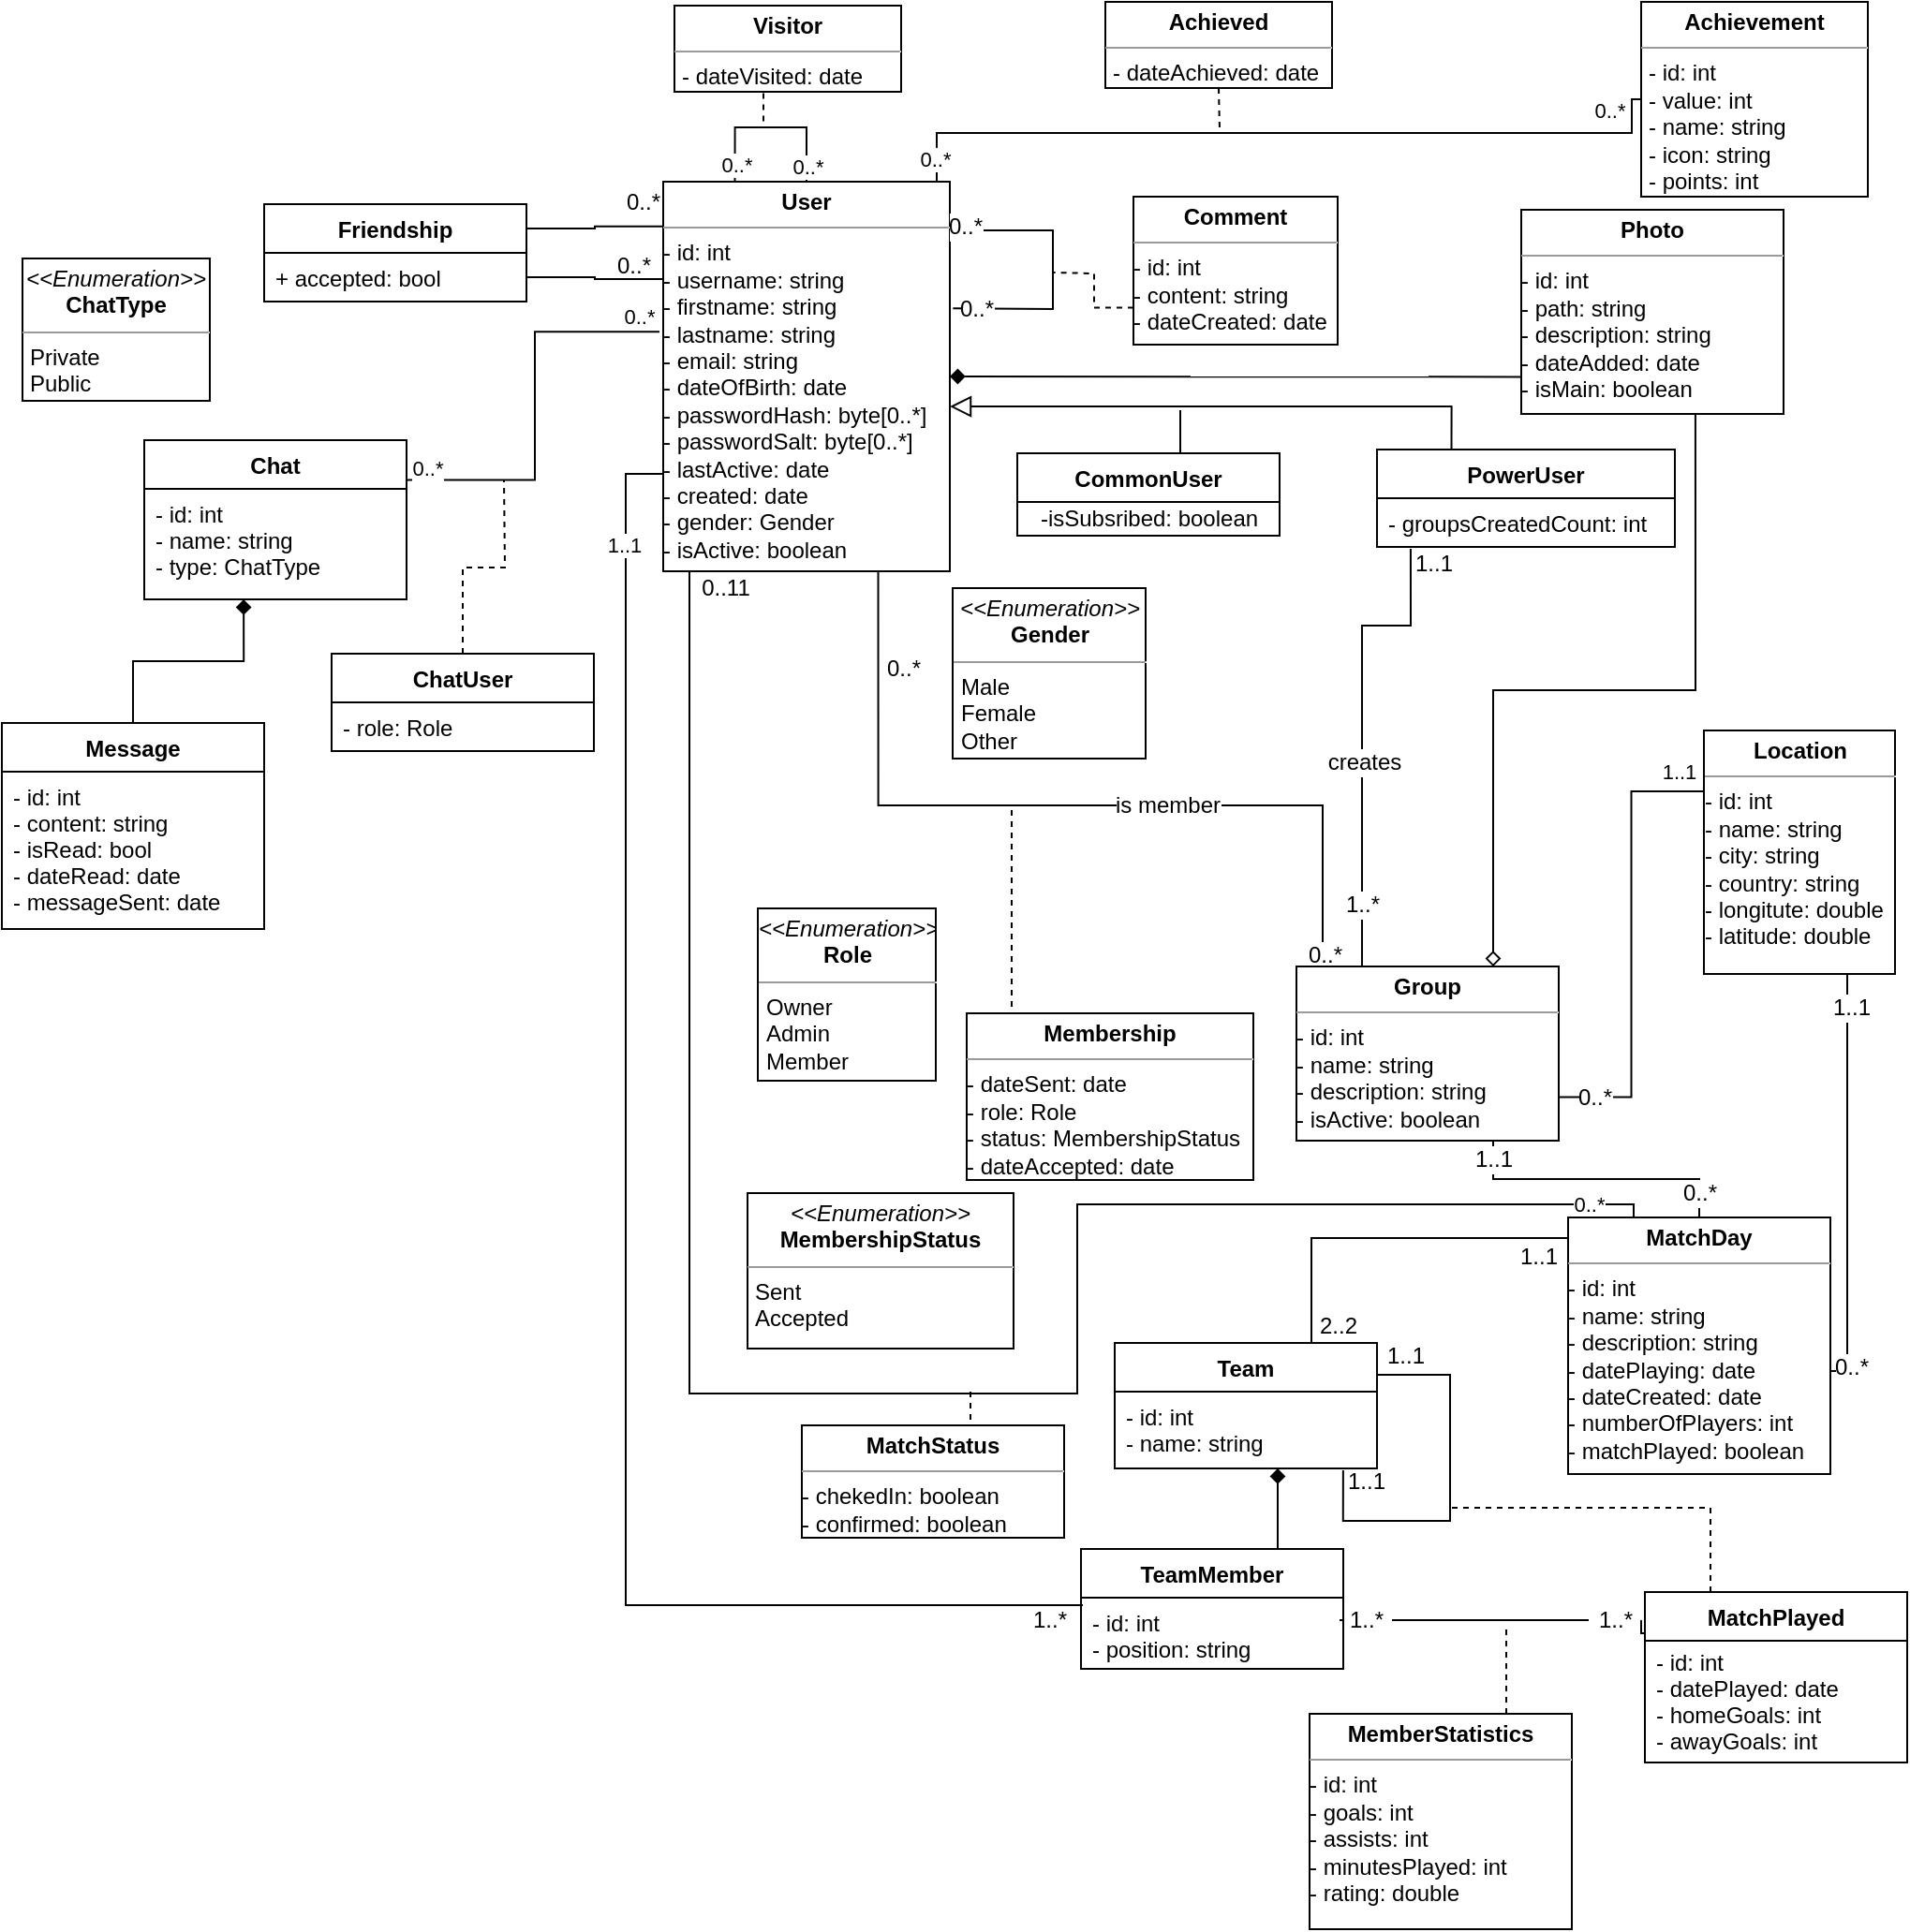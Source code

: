 <mxfile version="14.6.13" type="device"><diagram id="FY3O1rqgRHZ-HHO-lDB7" name="Page-1"><mxGraphModel dx="2272" dy="794" grid="0" gridSize="10" guides="1" tooltips="1" connect="1" arrows="1" fold="1" page="1" pageScale="1" pageWidth="850" pageHeight="1100" math="0" shadow="0"><root><mxCell id="0"/><mxCell id="1" parent="0"/><mxCell id="IOrW-RogzKWZbnQOBBHz-28" style="edgeStyle=orthogonalEdgeStyle;rounded=0;orthogonalLoop=1;jettySize=auto;html=1;exitX=1;exitY=0.5;exitDx=0;exitDy=0;entryX=0;entryY=0.818;entryDx=0;entryDy=0;endArrow=none;endFill=0;startArrow=diamond;startFill=1;entryPerimeter=0;" parent="1" source="IOrW-RogzKWZbnQOBBHz-13" target="IOrW-RogzKWZbnQOBBHz-14" edge="1"><mxGeometry relative="1" as="geometry"><Array as="points"><mxPoint x="534" y="208"/></Array></mxGeometry></mxCell><mxCell id="IOrW-RogzKWZbnQOBBHz-38" style="edgeStyle=orthogonalEdgeStyle;rounded=0;orthogonalLoop=1;jettySize=auto;html=1;exitX=0.75;exitY=1;exitDx=0;exitDy=0;entryX=0;entryY=0.25;entryDx=0;entryDy=0;startArrow=none;startFill=0;endArrow=none;endFill=0;" parent="1" source="IOrW-RogzKWZbnQOBBHz-13" target="IOrW-RogzKWZbnQOBBHz-20" edge="1"><mxGeometry relative="1" as="geometry"><Array as="points"><mxPoint x="191" y="437"/><mxPoint x="428" y="437"/><mxPoint x="428" y="546"/></Array></mxGeometry></mxCell><mxCell id="IOrW-RogzKWZbnQOBBHz-43" value="0..*" style="text;html=1;align=center;verticalAlign=middle;resizable=0;points=[];labelBackgroundColor=#ffffff;" parent="IOrW-RogzKWZbnQOBBHz-38" vertex="1" connectable="0"><mxGeometry x="-0.858" y="2" relative="1" as="geometry"><mxPoint x="11" y="17" as="offset"/></mxGeometry></mxCell><mxCell id="IOrW-RogzKWZbnQOBBHz-44" value="0..*" style="text;html=1;align=center;verticalAlign=middle;resizable=0;points=[];labelBackgroundColor=#ffffff;" parent="IOrW-RogzKWZbnQOBBHz-38" vertex="1" connectable="0"><mxGeometry x="0.818" y="1" relative="1" as="geometry"><mxPoint as="offset"/></mxGeometry></mxCell><mxCell id="IOrW-RogzKWZbnQOBBHz-45" value="is member" style="text;html=1;align=center;verticalAlign=middle;resizable=0;points=[];labelBackgroundColor=#ffffff;" parent="IOrW-RogzKWZbnQOBBHz-38" vertex="1" connectable="0"><mxGeometry x="0.463" y="-3" relative="1" as="geometry"><mxPoint x="-75.8" y="-3" as="offset"/></mxGeometry></mxCell><mxCell id="IOrW-RogzKWZbnQOBBHz-39" style="edgeStyle=orthogonalEdgeStyle;rounded=0;orthogonalLoop=1;jettySize=auto;html=1;exitX=0.113;exitY=1.038;exitDx=0;exitDy=0;entryX=0.25;entryY=0;entryDx=0;entryDy=0;startArrow=none;startFill=0;endArrow=none;endFill=0;exitPerimeter=0;" parent="1" source="EjfehpMQGqKdxgNKdaIq-21" target="IOrW-RogzKWZbnQOBBHz-20" edge="1"><mxGeometry relative="1" as="geometry"><Array as="points"><mxPoint x="475" y="341"/><mxPoint x="449" y="341"/></Array></mxGeometry></mxCell><mxCell id="IOrW-RogzKWZbnQOBBHz-40" value="1..1" style="text;html=1;align=center;verticalAlign=middle;resizable=0;points=[];labelBackgroundColor=#ffffff;" parent="IOrW-RogzKWZbnQOBBHz-39" vertex="1" connectable="0"><mxGeometry x="-0.674" y="1" relative="1" as="geometry"><mxPoint x="10.99" y="-33" as="offset"/></mxGeometry></mxCell><mxCell id="IOrW-RogzKWZbnQOBBHz-41" value="1..*" style="text;html=1;align=center;verticalAlign=middle;resizable=0;points=[];labelBackgroundColor=#ffffff;" parent="IOrW-RogzKWZbnQOBBHz-39" vertex="1" connectable="0"><mxGeometry x="0.734" relative="1" as="geometry"><mxPoint as="offset"/></mxGeometry></mxCell><mxCell id="IOrW-RogzKWZbnQOBBHz-42" value="creates" style="text;html=1;align=center;verticalAlign=middle;resizable=0;points=[];labelBackgroundColor=#ffffff;" parent="IOrW-RogzKWZbnQOBBHz-39" vertex="1" connectable="0"><mxGeometry x="0.167" y="2" relative="1" as="geometry"><mxPoint x="-1" y="-6" as="offset"/></mxGeometry></mxCell><mxCell id="cc0zUjOep0rZn8zbWgje-24" style="edgeStyle=orthogonalEdgeStyle;rounded=0;orthogonalLoop=1;jettySize=auto;html=1;exitX=0.25;exitY=1;exitDx=0;exitDy=0;entryX=0.25;entryY=0;entryDx=0;entryDy=0;endArrow=none;endFill=0;" parent="1" source="IOrW-RogzKWZbnQOBBHz-13" target="IOrW-RogzKWZbnQOBBHz-24" edge="1"><mxGeometry relative="1" as="geometry"><Array as="points"><mxPoint x="90" y="312"/><mxPoint x="90" y="751"/><mxPoint x="297" y="751"/><mxPoint x="297" y="650"/><mxPoint x="594" y="650"/></Array></mxGeometry></mxCell><mxCell id="dDyWl_CaQprFL_Gee-Jl-3" value="0..*" style="edgeLabel;html=1;align=center;verticalAlign=middle;resizable=0;points=[];" parent="cc0zUjOep0rZn8zbWgje-24" vertex="1" connectable="0"><mxGeometry x="0.942" relative="1" as="geometry"><mxPoint as="offset"/></mxGeometry></mxCell><mxCell id="u44BVIiE9s78wWU0DXI4-4" style="edgeStyle=orthogonalEdgeStyle;rounded=0;orthogonalLoop=1;jettySize=auto;html=1;exitX=0.25;exitY=0;exitDx=0;exitDy=0;entryX=0.5;entryY=0;entryDx=0;entryDy=0;endArrow=none;endFill=0;" parent="1" source="IOrW-RogzKWZbnQOBBHz-13" target="IOrW-RogzKWZbnQOBBHz-13" edge="1"><mxGeometry relative="1" as="geometry"><mxPoint x="114" y="72" as="targetPoint"/><Array as="points"><mxPoint x="114" y="75"/><mxPoint x="153" y="75"/></Array></mxGeometry></mxCell><mxCell id="u44BVIiE9s78wWU0DXI4-5" value="0..*" style="edgeLabel;html=1;align=center;verticalAlign=middle;resizable=0;points=[];" parent="u44BVIiE9s78wWU0DXI4-4" vertex="1" connectable="0"><mxGeometry x="-0.818" relative="1" as="geometry"><mxPoint as="offset"/></mxGeometry></mxCell><mxCell id="u44BVIiE9s78wWU0DXI4-6" value="0..*" style="edgeLabel;html=1;align=center;verticalAlign=middle;resizable=0;points=[];" parent="u44BVIiE9s78wWU0DXI4-4" vertex="1" connectable="0"><mxGeometry x="0.824" relative="1" as="geometry"><mxPoint as="offset"/></mxGeometry></mxCell><mxCell id="u44BVIiE9s78wWU0DXI4-10" style="edgeStyle=orthogonalEdgeStyle;rounded=0;orthogonalLoop=1;jettySize=auto;html=1;exitX=1;exitY=0;exitDx=0;exitDy=0;entryX=0;entryY=0.5;entryDx=0;entryDy=0;endArrow=none;endFill=0;" parent="1" source="IOrW-RogzKWZbnQOBBHz-13" target="u44BVIiE9s78wWU0DXI4-9" edge="1"><mxGeometry relative="1" as="geometry"><Array as="points"><mxPoint x="222" y="104"/><mxPoint x="222" y="78"/><mxPoint x="593" y="78"/></Array></mxGeometry></mxCell><mxCell id="u44BVIiE9s78wWU0DXI4-11" value="0..*" style="edgeLabel;html=1;align=center;verticalAlign=middle;resizable=0;points=[];" parent="u44BVIiE9s78wWU0DXI4-10" vertex="1" connectable="0"><mxGeometry x="0.948" relative="1" as="geometry"><mxPoint x="-12" as="offset"/></mxGeometry></mxCell><mxCell id="u44BVIiE9s78wWU0DXI4-12" value="0..*" style="edgeLabel;html=1;align=center;verticalAlign=middle;resizable=0;points=[];" parent="u44BVIiE9s78wWU0DXI4-10" vertex="1" connectable="0"><mxGeometry x="-0.911" y="1" relative="1" as="geometry"><mxPoint as="offset"/></mxGeometry></mxCell><mxCell id="dDyWl_CaQprFL_Gee-Jl-4" style="edgeStyle=orthogonalEdgeStyle;rounded=0;orthogonalLoop=1;jettySize=auto;html=1;exitX=0;exitY=0.75;exitDx=0;exitDy=0;entryX=0.007;entryY=0.105;entryDx=0;entryDy=0;entryPerimeter=0;endArrow=none;endFill=0;" parent="1" source="IOrW-RogzKWZbnQOBBHz-13" target="cc0zUjOep0rZn8zbWgje-20" edge="1"><mxGeometry relative="1" as="geometry"/></mxCell><mxCell id="dDyWl_CaQprFL_Gee-Jl-5" value="1..1" style="edgeLabel;html=1;align=center;verticalAlign=middle;resizable=0;points=[];" parent="dDyWl_CaQprFL_Gee-Jl-4" vertex="1" connectable="0"><mxGeometry x="-0.866" y="-1" relative="1" as="geometry"><mxPoint as="offset"/></mxGeometry></mxCell><mxCell id="IOrW-RogzKWZbnQOBBHz-13" value="&lt;p style=&quot;margin: 0px ; margin-top: 4px ; text-align: center&quot;&gt;&lt;b&gt;User&lt;/b&gt;&lt;/p&gt;&lt;hr size=&quot;1&quot;&gt;&lt;div style=&quot;height: 2px&quot;&gt;- id: int&lt;br&gt;- username: string&lt;br&gt;- firstname: string&lt;br&gt;- lastname: string&lt;br&gt;- email: string&lt;br&gt;- dateOfBirth: date&lt;br&gt;- passwordHash: byte[0..*]&lt;br&gt;- passwordSalt: byte[0..*]&lt;br&gt;- lastActive: date&lt;br&gt;- created: date&lt;br&gt;- gender: Gender&lt;br&gt;- isActive: boolean&lt;/div&gt;" style="verticalAlign=top;align=left;overflow=fill;fontSize=12;fontFamily=Helvetica;html=1;" parent="1" vertex="1"><mxGeometry x="76" y="104" width="153" height="208" as="geometry"/></mxCell><mxCell id="IOrW-RogzKWZbnQOBBHz-14" value="&lt;p style=&quot;margin: 0px ; margin-top: 4px ; text-align: center&quot;&gt;&lt;b&gt;Photo&lt;/b&gt;&lt;/p&gt;&lt;hr size=&quot;1&quot;&gt;&lt;div style=&quot;height: 2px&quot;&gt;- id: int&lt;br&gt;- path: string&lt;br&gt;- description: string&lt;br&gt;- dateAdded: date&lt;br&gt;- isMain: boolean&lt;/div&gt;" style="verticalAlign=top;align=left;overflow=fill;fontSize=12;fontFamily=Helvetica;html=1;" parent="1" vertex="1"><mxGeometry x="534" y="119" width="140" height="109" as="geometry"/></mxCell><mxCell id="IOrW-RogzKWZbnQOBBHz-46" style="edgeStyle=orthogonalEdgeStyle;rounded=0;orthogonalLoop=1;jettySize=auto;html=1;exitX=0.5;exitY=0;exitDx=0;exitDy=0;startArrow=none;startFill=0;endArrow=none;endFill=0;dashed=1;" parent="1" source="IOrW-RogzKWZbnQOBBHz-16" edge="1"><mxGeometry relative="1" as="geometry"><mxPoint x="262" y="438" as="targetPoint"/><Array as="points"><mxPoint x="262" y="628"/><mxPoint x="262" y="438"/></Array></mxGeometry></mxCell><mxCell id="IOrW-RogzKWZbnQOBBHz-16" value="&lt;p style=&quot;margin: 0px ; margin-top: 4px ; text-align: center&quot;&gt;&lt;b&gt;Membership&lt;/b&gt;&lt;/p&gt;&lt;hr size=&quot;1&quot;&gt;&lt;div style=&quot;height: 2px&quot;&gt;- dateSent: date&lt;br&gt;- role: Role&lt;br&gt;- status: MembershipStatus&lt;br&gt;- dateAccepted: date&lt;/div&gt;&lt;div style=&quot;height: 2px&quot;&gt;&lt;br&gt;&lt;/div&gt;" style="verticalAlign=top;align=left;overflow=fill;fontSize=12;fontFamily=Helvetica;html=1;" parent="1" vertex="1"><mxGeometry x="238" y="548" width="153" height="89" as="geometry"/></mxCell><mxCell id="IOrW-RogzKWZbnQOBBHz-17" value="&lt;p style=&quot;margin: 0px ; margin-top: 4px ; text-align: center&quot;&gt;&lt;i&gt;&amp;lt;&amp;lt;Enumeration&amp;gt;&amp;gt;&lt;/i&gt;&lt;br&gt;&lt;b&gt;MembershipStatus&lt;/b&gt;&lt;/p&gt;&lt;hr size=&quot;1&quot;&gt;&lt;p style=&quot;margin: 0px ; margin-left: 4px&quot;&gt;Sent&lt;br&gt;Accepted&lt;/p&gt;" style="verticalAlign=top;align=left;overflow=fill;fontSize=12;fontFamily=Helvetica;html=1;" parent="1" vertex="1"><mxGeometry x="121" y="644" width="142" height="83" as="geometry"/></mxCell><mxCell id="IOrW-RogzKWZbnQOBBHz-18" value="&lt;p style=&quot;margin: 0px ; margin-top: 4px ; text-align: center&quot;&gt;&lt;i&gt;&amp;lt;&amp;lt;Enumeration&amp;gt;&amp;gt;&lt;/i&gt;&lt;br&gt;&lt;b&gt;Gender&lt;/b&gt;&lt;/p&gt;&lt;hr size=&quot;1&quot;&gt;&lt;p style=&quot;margin: 0px ; margin-left: 4px&quot;&gt;Male&lt;br&gt;Female&lt;/p&gt;&lt;p style=&quot;margin: 0px ; margin-left: 4px&quot;&gt;Other&lt;/p&gt;" style="verticalAlign=top;align=left;overflow=fill;fontSize=12;fontFamily=Helvetica;html=1;" parent="1" vertex="1"><mxGeometry x="230.5" y="321" width="103" height="91" as="geometry"/></mxCell><mxCell id="IOrW-RogzKWZbnQOBBHz-19" value="&lt;p style=&quot;margin: 0px ; margin-top: 4px ; text-align: center&quot;&gt;&lt;i&gt;&amp;lt;&amp;lt;Enumeration&amp;gt;&amp;gt;&lt;/i&gt;&lt;br&gt;&lt;b&gt;Role&lt;/b&gt;&lt;/p&gt;&lt;hr size=&quot;1&quot;&gt;&lt;p style=&quot;margin: 0px ; margin-left: 4px&quot;&gt;Owner&lt;br&gt;Admin&lt;br&gt;Member&lt;/p&gt;" style="verticalAlign=top;align=left;overflow=fill;fontSize=12;fontFamily=Helvetica;html=1;" parent="1" vertex="1"><mxGeometry x="126.5" y="492" width="95" height="92" as="geometry"/></mxCell><mxCell id="IOrW-RogzKWZbnQOBBHz-36" style="edgeStyle=orthogonalEdgeStyle;rounded=0;orthogonalLoop=1;jettySize=auto;html=1;exitX=1;exitY=0.75;exitDx=0;exitDy=0;entryX=0;entryY=0.25;entryDx=0;entryDy=0;startArrow=none;startFill=0;endArrow=none;endFill=0;" parent="1" source="IOrW-RogzKWZbnQOBBHz-20" target="IOrW-RogzKWZbnQOBBHz-22" edge="1"><mxGeometry relative="1" as="geometry"/></mxCell><mxCell id="IOrW-RogzKWZbnQOBBHz-37" value="0..*" style="text;html=1;align=center;verticalAlign=middle;resizable=0;points=[];labelBackgroundColor=#ffffff;" parent="IOrW-RogzKWZbnQOBBHz-36" vertex="1" connectable="0"><mxGeometry x="-0.844" relative="1" as="geometry"><mxPoint as="offset"/></mxGeometry></mxCell><mxCell id="cEpxCEWFRxk1PlGQJ7IA-2" value="1..1" style="edgeLabel;html=1;align=center;verticalAlign=middle;resizable=0;points=[];" parent="IOrW-RogzKWZbnQOBBHz-36" vertex="1" connectable="0"><mxGeometry x="0.93" y="4" relative="1" as="geometry"><mxPoint x="-5.1" y="-6.5" as="offset"/></mxGeometry></mxCell><mxCell id="IOrW-RogzKWZbnQOBBHz-61" style="edgeStyle=orthogonalEdgeStyle;rounded=0;orthogonalLoop=1;jettySize=auto;html=1;exitX=0.75;exitY=0;exitDx=0;exitDy=0;entryX=0.664;entryY=1;entryDx=0;entryDy=0;entryPerimeter=0;startArrow=diamond;startFill=0;endArrow=none;endFill=0;endSize=6;" parent="1" source="IOrW-RogzKWZbnQOBBHz-20" target="IOrW-RogzKWZbnQOBBHz-14" edge="1"><mxGeometry relative="1" as="geometry"/></mxCell><mxCell id="IOrW-RogzKWZbnQOBBHz-65" style="edgeStyle=orthogonalEdgeStyle;rounded=0;orthogonalLoop=1;jettySize=auto;html=1;exitX=0.75;exitY=1;exitDx=0;exitDy=0;startArrow=none;startFill=0;endArrow=none;endFill=0;endSize=6;" parent="1" source="IOrW-RogzKWZbnQOBBHz-20" target="IOrW-RogzKWZbnQOBBHz-24" edge="1"><mxGeometry relative="1" as="geometry"/></mxCell><mxCell id="IOrW-RogzKWZbnQOBBHz-66" value="1..1" style="text;html=1;align=center;verticalAlign=middle;resizable=0;points=[];labelBackgroundColor=#ffffff;" parent="IOrW-RogzKWZbnQOBBHz-65" vertex="1" connectable="0"><mxGeometry x="-0.868" relative="1" as="geometry"><mxPoint as="offset"/></mxGeometry></mxCell><mxCell id="IOrW-RogzKWZbnQOBBHz-67" value="0..*" style="text;html=1;align=center;verticalAlign=middle;resizable=0;points=[];labelBackgroundColor=#ffffff;" parent="IOrW-RogzKWZbnQOBBHz-65" vertex="1" connectable="0"><mxGeometry x="0.827" relative="1" as="geometry"><mxPoint as="offset"/></mxGeometry></mxCell><mxCell id="IOrW-RogzKWZbnQOBBHz-20" value="&lt;p style=&quot;margin: 0px ; margin-top: 4px ; text-align: center&quot;&gt;&lt;b&gt;Group&lt;/b&gt;&lt;/p&gt;&lt;hr size=&quot;1&quot;&gt;&lt;div style=&quot;height: 2px&quot;&gt;- id: int&lt;br&gt;- name: string&lt;br&gt;- description: string&lt;br&gt;- isActive: boolean&lt;/div&gt;" style="verticalAlign=top;align=left;overflow=fill;fontSize=12;fontFamily=Helvetica;html=1;" parent="1" vertex="1"><mxGeometry x="414" y="523" width="140" height="93" as="geometry"/></mxCell><mxCell id="u44BVIiE9s78wWU0DXI4-8" style="edgeStyle=orthogonalEdgeStyle;rounded=0;orthogonalLoop=1;jettySize=auto;html=1;exitX=0;exitY=0.75;exitDx=0;exitDy=0;dashed=1;endArrow=none;endFill=0;" parent="1" source="IOrW-RogzKWZbnQOBBHz-21" edge="1"><mxGeometry relative="1" as="geometry"><mxPoint x="284" y="152.5" as="targetPoint"/></mxGeometry></mxCell><mxCell id="IOrW-RogzKWZbnQOBBHz-21" value="&lt;p style=&quot;margin: 0px ; margin-top: 4px ; text-align: center&quot;&gt;&lt;b&gt;Comment&lt;/b&gt;&lt;/p&gt;&lt;hr size=&quot;1&quot;&gt;&lt;div style=&quot;height: 2px&quot;&gt;- id: int&lt;br&gt;- content: string&lt;br&gt;- dateCreated: date&lt;br&gt;&lt;/div&gt;" style="verticalAlign=top;align=left;overflow=fill;fontSize=12;fontFamily=Helvetica;html=1;" parent="1" vertex="1"><mxGeometry x="327" y="112" width="109" height="79" as="geometry"/></mxCell><mxCell id="IOrW-RogzKWZbnQOBBHz-22" value="&lt;p style=&quot;margin: 0px ; margin-top: 4px ; text-align: center&quot;&gt;&lt;b&gt;Location&lt;/b&gt;&lt;/p&gt;&lt;hr size=&quot;1&quot;&gt;&lt;div style=&quot;height: 2px&quot;&gt;- id: int&lt;br&gt;- name: string&lt;br&gt;- city: string&lt;br&gt;- country: string&lt;br&gt;- longitute: double&lt;br&gt;- latitude: double&lt;/div&gt;" style="verticalAlign=top;align=left;overflow=fill;fontSize=12;fontFamily=Helvetica;html=1;" parent="1" vertex="1"><mxGeometry x="631.5" y="397" width="102" height="130" as="geometry"/></mxCell><mxCell id="IOrW-RogzKWZbnQOBBHz-68" style="edgeStyle=orthogonalEdgeStyle;rounded=0;orthogonalLoop=1;jettySize=auto;html=1;exitX=1;exitY=0.5;exitDx=0;exitDy=0;entryX=0.75;entryY=1;entryDx=0;entryDy=0;startArrow=none;startFill=0;endArrow=none;endFill=0;endSize=6;" parent="1" source="IOrW-RogzKWZbnQOBBHz-24" target="IOrW-RogzKWZbnQOBBHz-22" edge="1"><mxGeometry relative="1" as="geometry"><Array as="points"><mxPoint x="699" y="739"/><mxPoint x="708" y="739"/></Array></mxGeometry></mxCell><mxCell id="IOrW-RogzKWZbnQOBBHz-69" value="1..1" style="text;html=1;align=center;verticalAlign=middle;resizable=0;points=[];labelBackgroundColor=#ffffff;" parent="IOrW-RogzKWZbnQOBBHz-68" vertex="1" connectable="0"><mxGeometry x="0.848" y="-2" relative="1" as="geometry"><mxPoint as="offset"/></mxGeometry></mxCell><mxCell id="IOrW-RogzKWZbnQOBBHz-70" value="0..*" style="text;html=1;align=center;verticalAlign=middle;resizable=0;points=[];labelBackgroundColor=#ffffff;" parent="IOrW-RogzKWZbnQOBBHz-68" vertex="1" connectable="0"><mxGeometry x="-0.895" y="1" relative="1" as="geometry"><mxPoint x="10" y="-0.76" as="offset"/></mxGeometry></mxCell><mxCell id="IOrW-RogzKWZbnQOBBHz-24" value="&lt;p style=&quot;margin: 0px ; margin-top: 4px ; text-align: center&quot;&gt;&lt;b&gt;MatchDay&lt;/b&gt;&lt;/p&gt;&lt;hr size=&quot;1&quot;&gt;&lt;div style=&quot;height: 2px&quot;&gt;- id: int&lt;br&gt;- name: string&lt;br&gt;- description: string&lt;br&gt;- datePlaying: date&lt;br&gt;- dateCreated: date&lt;br&gt;- numberOfPlayers: int&lt;br&gt;- matchPlayed: boolean&lt;/div&gt;" style="verticalAlign=top;align=left;overflow=fill;fontSize=12;fontFamily=Helvetica;html=1;" parent="1" vertex="1"><mxGeometry x="559" y="657" width="140" height="137" as="geometry"/></mxCell><mxCell id="cc0zUjOep0rZn8zbWgje-36" style="edgeStyle=orthogonalEdgeStyle;rounded=0;orthogonalLoop=1;jettySize=auto;html=1;exitX=0.75;exitY=0;exitDx=0;exitDy=0;endArrow=none;endFill=0;dashed=1;" parent="1" source="IOrW-RogzKWZbnQOBBHz-25" edge="1"><mxGeometry relative="1" as="geometry"><mxPoint x="526" y="874" as="targetPoint"/></mxGeometry></mxCell><mxCell id="IOrW-RogzKWZbnQOBBHz-25" value="&lt;p style=&quot;margin: 0px ; margin-top: 4px ; text-align: center&quot;&gt;&lt;b&gt;MemberStatistics&lt;/b&gt;&lt;/p&gt;&lt;hr size=&quot;1&quot;&gt;&lt;div style=&quot;height: 2px&quot;&gt;- id: int&lt;br&gt;- goals: int&lt;br&gt;- assists: int&lt;br&gt;- minutesPlayed: int&lt;br&gt;- rating: double&lt;/div&gt;" style="verticalAlign=top;align=left;overflow=fill;fontSize=12;fontFamily=Helvetica;html=1;" parent="1" vertex="1"><mxGeometry x="421" y="922" width="140" height="115" as="geometry"/></mxCell><mxCell id="cc0zUjOep0rZn8zbWgje-29" style="edgeStyle=orthogonalEdgeStyle;rounded=0;orthogonalLoop=1;jettySize=auto;html=1;exitX=0.75;exitY=0;exitDx=0;exitDy=0;endArrow=none;endFill=0;dashed=1;" parent="1" source="IOrW-RogzKWZbnQOBBHz-26" edge="1"><mxGeometry relative="1" as="geometry"><mxPoint x="240" y="750" as="targetPoint"/></mxGeometry></mxCell><mxCell id="IOrW-RogzKWZbnQOBBHz-26" value="&lt;p style=&quot;margin: 0px ; margin-top: 4px ; text-align: center&quot;&gt;&lt;b&gt;MatchStatus&lt;/b&gt;&lt;/p&gt;&lt;hr size=&quot;1&quot;&gt;&lt;div style=&quot;height: 2px&quot;&gt;- chekedIn: boolean&lt;br&gt;- confirmed: boolean&lt;/div&gt;" style="verticalAlign=top;align=left;overflow=fill;fontSize=12;fontFamily=Helvetica;html=1;" parent="1" vertex="1"><mxGeometry x="150" y="768" width="140" height="60" as="geometry"/></mxCell><mxCell id="IOrW-RogzKWZbnQOBBHz-55" value="" style="endArrow=none;endFill=0;endSize=6;html=1;entryX=1.011;entryY=0.325;entryDx=0;entryDy=0;rounded=0;exitX=1;exitY=0.125;exitDx=0;exitDy=0;exitPerimeter=0;entryPerimeter=0;" parent="1" source="IOrW-RogzKWZbnQOBBHz-13" target="IOrW-RogzKWZbnQOBBHz-13" edge="1"><mxGeometry width="160" relative="1" as="geometry"><mxPoint x="210" y="297" as="sourcePoint"/><mxPoint x="406" y="442" as="targetPoint"/><Array as="points"><mxPoint x="271" y="130"/><mxPoint x="284" y="130"/><mxPoint x="284" y="152"/><mxPoint x="284" y="172"/></Array></mxGeometry></mxCell><mxCell id="IOrW-RogzKWZbnQOBBHz-56" value="0..*" style="text;html=1;align=center;verticalAlign=middle;resizable=0;points=[];labelBackgroundColor=#ffffff;" parent="IOrW-RogzKWZbnQOBBHz-55" vertex="1" connectable="0"><mxGeometry x="0.833" relative="1" as="geometry"><mxPoint as="offset"/></mxGeometry></mxCell><mxCell id="IOrW-RogzKWZbnQOBBHz-57" value="0..*" style="text;html=1;align=center;verticalAlign=middle;resizable=0;points=[];labelBackgroundColor=#ffffff;" parent="IOrW-RogzKWZbnQOBBHz-55" vertex="1" connectable="0"><mxGeometry x="-0.929" y="2" relative="1" as="geometry"><mxPoint x="2.63" as="offset"/></mxGeometry></mxCell><mxCell id="cc0zUjOep0rZn8zbWgje-7" value="1..1" style="text;html=1;align=center;verticalAlign=middle;resizable=0;points=[];autosize=1;" parent="1" vertex="1"><mxGeometry x="457" y="722" width="30" height="18" as="geometry"/></mxCell><mxCell id="cc0zUjOep0rZn8zbWgje-10" value="1..1" style="text;html=1;align=center;verticalAlign=middle;resizable=0;points=[];autosize=1;" parent="1" vertex="1"><mxGeometry x="436" y="789" width="30" height="18" as="geometry"/></mxCell><mxCell id="cc0zUjOep0rZn8zbWgje-23" style="edgeStyle=orthogonalEdgeStyle;rounded=0;orthogonalLoop=1;jettySize=auto;html=1;exitX=0.75;exitY=0;exitDx=0;exitDy=0;endArrow=diamond;endFill=1;" parent="1" source="cc0zUjOep0rZn8zbWgje-19" target="cc0zUjOep0rZn8zbWgje-3" edge="1"><mxGeometry relative="1" as="geometry"><Array as="points"><mxPoint x="404" y="777"/><mxPoint x="423" y="777"/><mxPoint x="423" y="770"/><mxPoint x="414" y="770"/></Array></mxGeometry></mxCell><mxCell id="cc0zUjOep0rZn8zbWgje-28" value="1..*" style="text;html=1;align=center;verticalAlign=middle;resizable=0;points=[];autosize=1;" parent="1" vertex="1"><mxGeometry x="268" y="863" width="28" height="18" as="geometry"/></mxCell><mxCell id="cc0zUjOep0rZn8zbWgje-30" style="edgeStyle=orthogonalEdgeStyle;rounded=0;orthogonalLoop=1;jettySize=auto;html=1;exitX=0.75;exitY=0;exitDx=0;exitDy=0;entryX=0;entryY=0.08;entryDx=0;entryDy=0;entryPerimeter=0;endArrow=none;endFill=0;" parent="1" source="cc0zUjOep0rZn8zbWgje-2" target="IOrW-RogzKWZbnQOBBHz-24" edge="1"><mxGeometry relative="1" as="geometry"/></mxCell><mxCell id="cc0zUjOep0rZn8zbWgje-31" value="2..2" style="text;html=1;align=center;verticalAlign=middle;resizable=0;points=[];autosize=1;" parent="1" vertex="1"><mxGeometry x="421" y="706" width="30" height="18" as="geometry"/></mxCell><mxCell id="cc0zUjOep0rZn8zbWgje-32" value="1..1" style="text;html=1;align=center;verticalAlign=middle;resizable=0;points=[];autosize=1;" parent="1" vertex="1"><mxGeometry x="528" y="669" width="30" height="18" as="geometry"/></mxCell><mxCell id="cc0zUjOep0rZn8zbWgje-35" style="edgeStyle=orthogonalEdgeStyle;rounded=0;orthogonalLoop=1;jettySize=auto;html=1;exitX=0.25;exitY=0;exitDx=0;exitDy=0;endArrow=none;endFill=0;dashed=1;" parent="1" source="cc0zUjOep0rZn8zbWgje-33" edge="1"><mxGeometry relative="1" as="geometry"><mxPoint x="496" y="797" as="targetPoint"/><Array as="points"><mxPoint x="635" y="812"/><mxPoint x="496" y="812"/></Array></mxGeometry></mxCell><mxCell id="cc0zUjOep0rZn8zbWgje-19" value="TeamMember" style="swimlane;fontStyle=1;childLayout=stackLayout;horizontal=1;startSize=26;fillColor=none;horizontalStack=0;resizeParent=1;resizeParentMax=0;resizeLast=0;collapsible=1;marginBottom=0;" parent="1" vertex="1"><mxGeometry x="299" y="834" width="140" height="64" as="geometry"/></mxCell><mxCell id="cc0zUjOep0rZn8zbWgje-20" value="- id: int&#10;- position: string" style="text;strokeColor=none;fillColor=none;align=left;verticalAlign=top;spacingLeft=4;spacingRight=4;overflow=hidden;rotatable=0;points=[[0,0.5],[1,0.5]];portConstraint=eastwest;" parent="cc0zUjOep0rZn8zbWgje-19" vertex="1"><mxGeometry y="26" width="140" height="38" as="geometry"/></mxCell><mxCell id="cc0zUjOep0rZn8zbWgje-2" value="Team" style="swimlane;fontStyle=1;childLayout=stackLayout;horizontal=1;startSize=26;fillColor=none;horizontalStack=0;resizeParent=1;resizeParentMax=0;resizeLast=0;collapsible=1;marginBottom=0;" parent="1" vertex="1"><mxGeometry x="317" y="724" width="140" height="67" as="geometry"/></mxCell><mxCell id="cc0zUjOep0rZn8zbWgje-6" style="edgeStyle=orthogonalEdgeStyle;rounded=0;orthogonalLoop=1;jettySize=auto;html=1;endArrow=none;endFill=0;entryX=0.871;entryY=1.024;entryDx=0;entryDy=0;entryPerimeter=0;" parent="cc0zUjOep0rZn8zbWgje-2" target="cc0zUjOep0rZn8zbWgje-3" edge="1"><mxGeometry relative="1" as="geometry"><mxPoint x="140" y="17" as="sourcePoint"/><Array as="points"><mxPoint x="179" y="17"/><mxPoint x="179" y="95"/><mxPoint x="122" y="95"/></Array></mxGeometry></mxCell><mxCell id="cc0zUjOep0rZn8zbWgje-3" value="- id: int&#10;- name: string&#10;" style="text;strokeColor=none;fillColor=none;align=left;verticalAlign=top;spacingLeft=4;spacingRight=4;overflow=hidden;rotatable=0;points=[[0,0.5],[1,0.5]];portConstraint=eastwest;" parent="cc0zUjOep0rZn8zbWgje-2" vertex="1"><mxGeometry y="26" width="140" height="41" as="geometry"/></mxCell><mxCell id="cc0zUjOep0rZn8zbWgje-34" value="- id: int&#10;- datePlayed: date&#10;- homeGoals: int&#10;- awayGoals: int" style="text;strokeColor=none;fillColor=none;align=left;verticalAlign=top;spacingLeft=4;spacingRight=4;overflow=hidden;rotatable=0;points=[[0,0.5],[1,0.5]];portConstraint=eastwest;" parent="1" vertex="1"><mxGeometry x="600" y="881" width="140" height="65" as="geometry"/></mxCell><mxCell id="EjfehpMQGqKdxgNKdaIq-9" style="edgeStyle=orthogonalEdgeStyle;rounded=0;orthogonalLoop=1;jettySize=auto;html=1;exitX=0;exitY=0.5;exitDx=0;exitDy=0;entryX=1;entryY=0.5;entryDx=0;entryDy=0;endArrow=none;endFill=0;" parent="1" source="EjfehpMQGqKdxgNKdaIq-12" target="cc0zUjOep0rZn8zbWgje-20" edge="1"><mxGeometry relative="1" as="geometry"><Array as="points"/></mxGeometry></mxCell><mxCell id="cc0zUjOep0rZn8zbWgje-33" value="MatchPlayed" style="swimlane;fontStyle=1;childLayout=stackLayout;horizontal=1;startSize=26;fillColor=none;horizontalStack=0;resizeParent=1;resizeParentMax=0;resizeLast=0;collapsible=1;marginBottom=0;" parent="1" vertex="1"><mxGeometry x="600" y="857" width="140" height="91" as="geometry"/></mxCell><mxCell id="EjfehpMQGqKdxgNKdaIq-10" value="1..*" style="text;html=1;align=center;verticalAlign=middle;resizable=0;points=[];autosize=1;" parent="1" vertex="1"><mxGeometry x="570" y="863" width="28" height="18" as="geometry"/></mxCell><mxCell id="EjfehpMQGqKdxgNKdaIq-11" style="edgeStyle=orthogonalEdgeStyle;rounded=0;orthogonalLoop=1;jettySize=auto;html=1;exitX=0;exitY=0.5;exitDx=0;exitDy=0;entryX=1;entryY=0.5;entryDx=0;entryDy=0;endArrow=none;endFill=0;" parent="1" source="cc0zUjOep0rZn8zbWgje-33" target="EjfehpMQGqKdxgNKdaIq-10" edge="1"><mxGeometry relative="1" as="geometry"><mxPoint x="600" y="902.5" as="sourcePoint"/><mxPoint x="439" y="879" as="targetPoint"/><Array as="points"><mxPoint x="600" y="879"/></Array></mxGeometry></mxCell><mxCell id="EjfehpMQGqKdxgNKdaIq-12" value="1..*" style="text;html=1;align=center;verticalAlign=middle;resizable=0;points=[];autosize=1;" parent="1" vertex="1"><mxGeometry x="437" y="863" width="28" height="18" as="geometry"/></mxCell><mxCell id="EjfehpMQGqKdxgNKdaIq-13" style="edgeStyle=orthogonalEdgeStyle;rounded=0;orthogonalLoop=1;jettySize=auto;html=1;exitX=0;exitY=0.5;exitDx=0;exitDy=0;entryX=1;entryY=0.5;entryDx=0;entryDy=0;endArrow=none;endFill=0;" parent="1" source="EjfehpMQGqKdxgNKdaIq-10" target="EjfehpMQGqKdxgNKdaIq-12" edge="1"><mxGeometry relative="1" as="geometry"><mxPoint x="569" y="872" as="sourcePoint"/><mxPoint x="439" y="879" as="targetPoint"/><Array as="points"/></mxGeometry></mxCell><mxCell id="EjfehpMQGqKdxgNKdaIq-18" style="edgeStyle=orthogonalEdgeStyle;rounded=0;orthogonalLoop=1;jettySize=auto;html=1;endArrow=none;endFill=0;" parent="1" source="EjfehpMQGqKdxgNKdaIq-22" edge="1"><mxGeometry relative="1" as="geometry"><mxPoint x="352" y="226" as="targetPoint"/><Array as="points"><mxPoint x="352" y="225.96"/><mxPoint x="352" y="225.96"/></Array></mxGeometry></mxCell><mxCell id="EjfehpMQGqKdxgNKdaIq-19" style="edgeStyle=orthogonalEdgeStyle;rounded=0;orthogonalLoop=1;jettySize=auto;html=1;exitX=0.25;exitY=0;exitDx=0;exitDy=0;entryX=1;entryY=0.577;entryDx=0;entryDy=0;entryPerimeter=0;endArrow=block;endFill=0;endSize=9;" parent="1" source="EjfehpMQGqKdxgNKdaIq-20" target="IOrW-RogzKWZbnQOBBHz-13" edge="1"><mxGeometry relative="1" as="geometry"><mxPoint x="352.991" y="145.0" as="targetPoint"/><Array as="points"><mxPoint x="497" y="224"/></Array></mxGeometry></mxCell><mxCell id="EjfehpMQGqKdxgNKdaIq-20" value="PowerUser" style="swimlane;fontStyle=1;childLayout=stackLayout;horizontal=1;startSize=26;fillColor=none;horizontalStack=0;resizeParent=1;resizeParentMax=0;resizeLast=0;collapsible=1;marginBottom=0;" parent="1" vertex="1"><mxGeometry x="457" y="247" width="159" height="52" as="geometry"/></mxCell><mxCell id="EjfehpMQGqKdxgNKdaIq-21" value="- groupsCreatedCount: int" style="text;strokeColor=none;fillColor=none;align=left;verticalAlign=top;spacingLeft=4;spacingRight=4;overflow=hidden;rotatable=0;points=[[0,0.5],[1,0.5]];portConstraint=eastwest;" parent="EjfehpMQGqKdxgNKdaIq-20" vertex="1"><mxGeometry y="26" width="159" height="26" as="geometry"/></mxCell><mxCell id="EjfehpMQGqKdxgNKdaIq-22" value="CommonUser" style="swimlane;fontStyle=1;childLayout=stackLayout;horizontal=1;startSize=26;fillColor=none;horizontalStack=0;resizeParent=1;resizeParentMax=0;resizeLast=0;collapsible=1;marginBottom=0;" parent="1" vertex="1"><mxGeometry x="265" y="249" width="140" height="44" as="geometry"><mxRectangle x="229" y="195.46" width="101" height="26" as="alternateBounds"/></mxGeometry></mxCell><mxCell id="2" value="-isSubsribed: boolean" style="text;html=1;align=center;verticalAlign=middle;resizable=0;points=[];autosize=1;" parent="EjfehpMQGqKdxgNKdaIq-22" vertex="1"><mxGeometry y="26" width="140" height="18" as="geometry"/></mxCell><mxCell id="u44BVIiE9s78wWU0DXI4-7" style="edgeStyle=orthogonalEdgeStyle;rounded=0;orthogonalLoop=1;jettySize=auto;html=1;exitX=0.25;exitY=1;exitDx=0;exitDy=0;endArrow=none;endFill=0;dashed=1;" parent="1" source="u44BVIiE9s78wWU0DXI4-3" edge="1"><mxGeometry relative="1" as="geometry"><mxPoint x="129.516" y="74.258" as="targetPoint"/></mxGeometry></mxCell><mxCell id="u44BVIiE9s78wWU0DXI4-3" value="&lt;p style=&quot;margin: 0px ; margin-top: 4px ; text-align: center&quot;&gt;&lt;b&gt;Visitor&lt;/b&gt;&lt;/p&gt;&lt;hr size=&quot;1&quot;&gt;&lt;p style=&quot;margin: 0px ; margin-left: 4px&quot;&gt;- dateVisited: date&lt;/p&gt;&lt;p style=&quot;margin: 0px ; margin-left: 4px&quot;&gt;&lt;br&gt;&lt;/p&gt;" style="verticalAlign=top;align=left;overflow=fill;fontSize=12;fontFamily=Helvetica;html=1;" parent="1" vertex="1"><mxGeometry x="82" y="10" width="121" height="46" as="geometry"/></mxCell><mxCell id="u44BVIiE9s78wWU0DXI4-9" value="&lt;p style=&quot;margin: 0px ; margin-top: 4px ; text-align: center&quot;&gt;&lt;b&gt;Achievement&lt;/b&gt;&lt;/p&gt;&lt;hr size=&quot;1&quot;&gt;&lt;p style=&quot;margin: 0px ; margin-left: 4px&quot;&gt;- id: int&lt;/p&gt;&lt;p style=&quot;margin: 0px ; margin-left: 4px&quot;&gt;- value: int&lt;br&gt;- name: string&lt;br&gt;- icon: string&lt;/p&gt;&lt;p style=&quot;margin: 0px ; margin-left: 4px&quot;&gt;- points: int&lt;/p&gt;&lt;p style=&quot;margin: 0px ; margin-left: 4px&quot;&gt;&lt;br&gt;&lt;/p&gt;" style="verticalAlign=top;align=left;overflow=fill;fontSize=12;fontFamily=Helvetica;html=1;" parent="1" vertex="1"><mxGeometry x="598" y="8" width="121" height="104" as="geometry"/></mxCell><mxCell id="u44BVIiE9s78wWU0DXI4-14" style="edgeStyle=orthogonalEdgeStyle;rounded=0;orthogonalLoop=1;jettySize=auto;html=1;exitX=0.5;exitY=1;exitDx=0;exitDy=0;endArrow=none;endFill=0;dashed=1;" parent="1" source="u44BVIiE9s78wWU0DXI4-13" edge="1"><mxGeometry relative="1" as="geometry"><mxPoint x="373" y="76" as="targetPoint"/></mxGeometry></mxCell><mxCell id="u44BVIiE9s78wWU0DXI4-13" value="&lt;p style=&quot;margin: 0px ; margin-top: 4px ; text-align: center&quot;&gt;&lt;b&gt;Achieved&lt;/b&gt;&lt;/p&gt;&lt;hr size=&quot;1&quot;&gt;&lt;p style=&quot;margin: 0px ; margin-left: 4px&quot;&gt;- dateAchieved: date&lt;/p&gt;&lt;p style=&quot;margin: 0px ; margin-left: 4px&quot;&gt;&lt;br&gt;&lt;/p&gt;" style="verticalAlign=top;align=left;overflow=fill;fontSize=12;fontFamily=Helvetica;html=1;" parent="1" vertex="1"><mxGeometry x="312" y="8" width="121" height="46" as="geometry"/></mxCell><mxCell id="cc0zUjOep0rZn8zbWgje-25" value="0..11" style="text;html=1;align=center;verticalAlign=middle;resizable=0;points=[];autosize=1;" parent="1" vertex="1"><mxGeometry x="90.5" y="312" width="36" height="18" as="geometry"/></mxCell><mxCell id="2oS1jkSfIRu2BLgVB_78-7" style="edgeStyle=orthogonalEdgeStyle;rounded=0;orthogonalLoop=1;jettySize=auto;html=1;exitX=1;exitY=0.25;exitDx=0;exitDy=0;entryX=0;entryY=0.115;entryDx=0;entryDy=0;entryPerimeter=0;endArrow=none;endFill=0;" edge="1" parent="1" source="2oS1jkSfIRu2BLgVB_78-2" target="IOrW-RogzKWZbnQOBBHz-13"><mxGeometry relative="1" as="geometry"/></mxCell><mxCell id="2oS1jkSfIRu2BLgVB_78-2" value="Friendship" style="swimlane;fontStyle=1;childLayout=stackLayout;horizontal=1;startSize=26;fillColor=none;horizontalStack=0;resizeParent=1;resizeParentMax=0;resizeLast=0;collapsible=1;marginBottom=0;" vertex="1" parent="1"><mxGeometry x="-137" y="116" width="140" height="52" as="geometry"/></mxCell><mxCell id="2oS1jkSfIRu2BLgVB_78-5" value="+ accepted: bool" style="text;strokeColor=none;fillColor=none;align=left;verticalAlign=top;spacingLeft=4;spacingRight=4;overflow=hidden;rotatable=0;points=[[0,0.5],[1,0.5]];portConstraint=eastwest;" vertex="1" parent="2oS1jkSfIRu2BLgVB_78-2"><mxGeometry y="26" width="140" height="26" as="geometry"/></mxCell><mxCell id="2oS1jkSfIRu2BLgVB_78-6" style="edgeStyle=orthogonalEdgeStyle;rounded=0;orthogonalLoop=1;jettySize=auto;html=1;exitX=1;exitY=0.5;exitDx=0;exitDy=0;entryX=0;entryY=0.25;entryDx=0;entryDy=0;endArrow=none;endFill=0;" edge="1" parent="1" source="2oS1jkSfIRu2BLgVB_78-5" target="IOrW-RogzKWZbnQOBBHz-13"><mxGeometry relative="1" as="geometry"/></mxCell><mxCell id="2oS1jkSfIRu2BLgVB_78-8" value="0..*" style="text;html=1;align=center;verticalAlign=middle;resizable=0;points=[];autosize=1;strokeColor=none;" vertex="1" parent="1"><mxGeometry x="51" y="106" width="28" height="18" as="geometry"/></mxCell><mxCell id="2oS1jkSfIRu2BLgVB_78-9" value="0..*" style="text;html=1;align=center;verticalAlign=middle;resizable=0;points=[];autosize=1;strokeColor=none;" vertex="1" parent="1"><mxGeometry x="46" y="140" width="28" height="18" as="geometry"/></mxCell><mxCell id="2oS1jkSfIRu2BLgVB_78-30" style="edgeStyle=orthogonalEdgeStyle;rounded=0;orthogonalLoop=1;jettySize=auto;html=1;exitX=1;exitY=0.25;exitDx=0;exitDy=0;entryX=-0.013;entryY=0.385;entryDx=0;entryDy=0;entryPerimeter=0;endArrow=none;endFill=0;" edge="1" parent="1" source="2oS1jkSfIRu2BLgVB_78-10" target="IOrW-RogzKWZbnQOBBHz-13"><mxGeometry relative="1" as="geometry"/></mxCell><mxCell id="2oS1jkSfIRu2BLgVB_78-31" value="0..*" style="edgeLabel;html=1;align=center;verticalAlign=middle;resizable=0;points=[];" vertex="1" connectable="0" parent="2oS1jkSfIRu2BLgVB_78-30"><mxGeometry x="0.888" relative="1" as="geometry"><mxPoint x="1" y="-8" as="offset"/></mxGeometry></mxCell><mxCell id="2oS1jkSfIRu2BLgVB_78-32" value="0..*" style="edgeLabel;html=1;align=center;verticalAlign=middle;resizable=0;points=[];" vertex="1" connectable="0" parent="2oS1jkSfIRu2BLgVB_78-30"><mxGeometry x="-0.813" relative="1" as="geometry"><mxPoint x="-9" y="-7" as="offset"/></mxGeometry></mxCell><mxCell id="2oS1jkSfIRu2BLgVB_78-10" value="Chat" style="swimlane;fontStyle=1;childLayout=stackLayout;horizontal=1;startSize=26;fillColor=none;horizontalStack=0;resizeParent=1;resizeParentMax=0;resizeLast=0;collapsible=1;marginBottom=0;" vertex="1" parent="1"><mxGeometry x="-201" y="242" width="140" height="85" as="geometry"/></mxCell><mxCell id="2oS1jkSfIRu2BLgVB_78-11" value="- id: int&#10;- name: string&#10;- type: ChatType&#10;" style="text;strokeColor=none;fillColor=none;align=left;verticalAlign=top;spacingLeft=4;spacingRight=4;overflow=hidden;rotatable=0;points=[[0,0.5],[1,0.5]];portConstraint=eastwest;" vertex="1" parent="2oS1jkSfIRu2BLgVB_78-10"><mxGeometry y="26" width="140" height="59" as="geometry"/></mxCell><mxCell id="2oS1jkSfIRu2BLgVB_78-28" style="edgeStyle=orthogonalEdgeStyle;rounded=0;orthogonalLoop=1;jettySize=auto;html=1;exitX=0.5;exitY=0;exitDx=0;exitDy=0;entryX=0.379;entryY=1;entryDx=0;entryDy=0;entryPerimeter=0;endArrow=diamond;endFill=1;" edge="1" parent="1" source="2oS1jkSfIRu2BLgVB_78-14" target="2oS1jkSfIRu2BLgVB_78-11"><mxGeometry relative="1" as="geometry"/></mxCell><mxCell id="2oS1jkSfIRu2BLgVB_78-14" value="Message" style="swimlane;fontStyle=1;childLayout=stackLayout;horizontal=1;startSize=26;fillColor=none;horizontalStack=0;resizeParent=1;resizeParentMax=0;resizeLast=0;collapsible=1;marginBottom=0;" vertex="1" parent="1"><mxGeometry x="-277" y="393" width="140" height="110" as="geometry"/></mxCell><mxCell id="2oS1jkSfIRu2BLgVB_78-15" value="- id: int&#10;- content: string&#10;- isRead: bool&#10;- dateRead: date&#10;- messageSent: date" style="text;strokeColor=none;fillColor=none;align=left;verticalAlign=top;spacingLeft=4;spacingRight=4;overflow=hidden;rotatable=0;points=[[0,0.5],[1,0.5]];portConstraint=eastwest;" vertex="1" parent="2oS1jkSfIRu2BLgVB_78-14"><mxGeometry y="26" width="140" height="84" as="geometry"/></mxCell><mxCell id="2oS1jkSfIRu2BLgVB_78-34" style="edgeStyle=orthogonalEdgeStyle;rounded=0;orthogonalLoop=1;jettySize=auto;html=1;exitX=0.5;exitY=0;exitDx=0;exitDy=0;endArrow=none;endFill=0;dashed=1;" edge="1" parent="1" source="2oS1jkSfIRu2BLgVB_78-18"><mxGeometry relative="1" as="geometry"><mxPoint x="-9" y="263" as="targetPoint"/></mxGeometry></mxCell><mxCell id="2oS1jkSfIRu2BLgVB_78-18" value="ChatUser" style="swimlane;fontStyle=1;childLayout=stackLayout;horizontal=1;startSize=26;fillColor=none;horizontalStack=0;resizeParent=1;resizeParentMax=0;resizeLast=0;collapsible=1;marginBottom=0;" vertex="1" parent="1"><mxGeometry x="-101" y="356" width="140" height="52" as="geometry"/></mxCell><mxCell id="2oS1jkSfIRu2BLgVB_78-19" value="- role: Role" style="text;strokeColor=none;fillColor=none;align=left;verticalAlign=top;spacingLeft=4;spacingRight=4;overflow=hidden;rotatable=0;points=[[0,0.5],[1,0.5]];portConstraint=eastwest;" vertex="1" parent="2oS1jkSfIRu2BLgVB_78-18"><mxGeometry y="26" width="140" height="26" as="geometry"/></mxCell><mxCell id="2oS1jkSfIRu2BLgVB_78-27" value="&lt;p style=&quot;margin: 0px ; margin-top: 4px ; text-align: center&quot;&gt;&lt;i&gt;&amp;lt;&amp;lt;Enumeration&amp;gt;&amp;gt;&lt;/i&gt;&lt;br&gt;&lt;b&gt;ChatType&lt;/b&gt;&lt;/p&gt;&lt;hr size=&quot;1&quot;&gt;&lt;p style=&quot;margin: 0px ; margin-left: 4px&quot;&gt;Private&lt;br&gt;Public&lt;/p&gt;&lt;p style=&quot;margin: 0px ; margin-left: 4px&quot;&gt;&lt;br&gt;&lt;/p&gt;" style="verticalAlign=top;align=left;overflow=fill;fontSize=12;fontFamily=Helvetica;html=1;" vertex="1" parent="1"><mxGeometry x="-266" y="145" width="100" height="76" as="geometry"/></mxCell></root></mxGraphModel></diagram></mxfile>